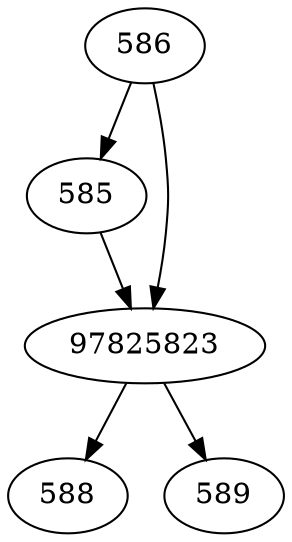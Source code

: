 strict digraph  {
585;
586;
588;
589;
97825823;
585 -> 97825823;
586 -> 585;
586 -> 97825823;
97825823 -> 588;
97825823 -> 589;
}
